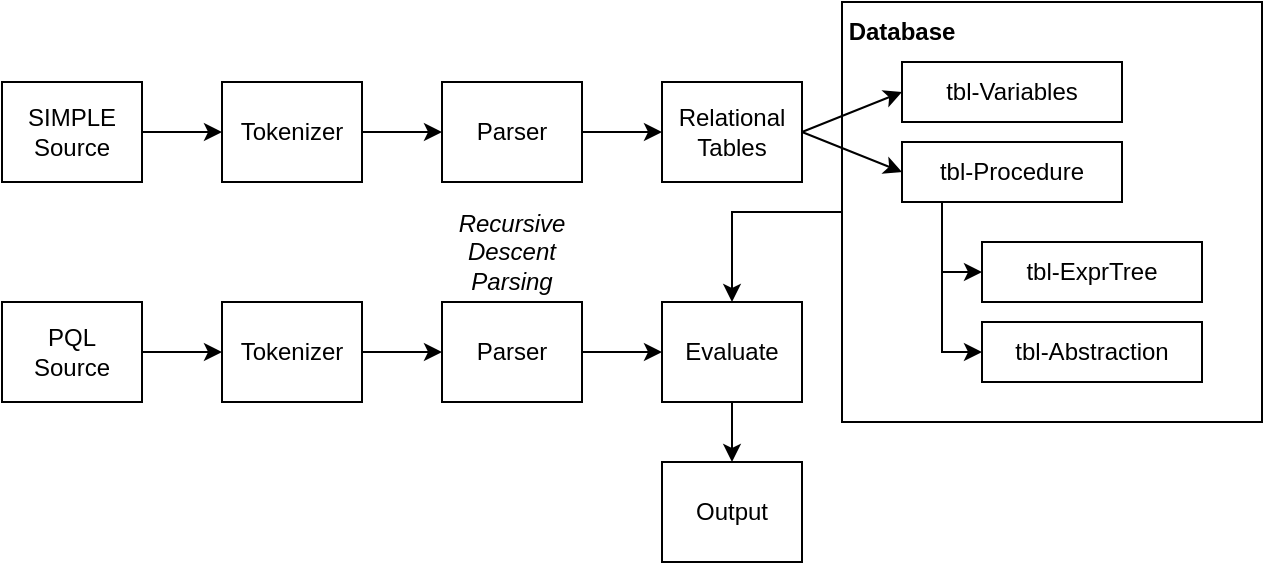 <mxfile version="15.8.6" type="device" pages="2"><diagram id="tW-zOXYRvXnUmNkwV2mj" name="TopDesign"><mxGraphModel dx="1422" dy="791" grid="1" gridSize="10" guides="1" tooltips="1" connect="1" arrows="1" fold="1" page="1" pageScale="1" pageWidth="1169" pageHeight="827" math="0" shadow="0"><root><mxCell id="0"/><mxCell id="1" parent="0"/><mxCell id="CK5WAitXPr3OhxXIjbmQ-1" value="&lt;div&gt;SIMPLE&lt;/div&gt;&lt;div&gt;Source&lt;br&gt;&lt;/div&gt;" style="rounded=0;whiteSpace=wrap;html=1;" parent="1" vertex="1"><mxGeometry x="70" y="120" width="70" height="50" as="geometry"/></mxCell><mxCell id="CK5WAitXPr3OhxXIjbmQ-2" value="Tokenizer" style="rounded=0;whiteSpace=wrap;html=1;" parent="1" vertex="1"><mxGeometry x="180" y="120" width="70" height="50" as="geometry"/></mxCell><mxCell id="CK5WAitXPr3OhxXIjbmQ-3" value="Parser" style="rounded=0;whiteSpace=wrap;html=1;" parent="1" vertex="1"><mxGeometry x="290" y="120" width="70" height="50" as="geometry"/></mxCell><mxCell id="CK5WAitXPr3OhxXIjbmQ-4" value="&lt;div&gt;Relational&lt;/div&gt;&lt;div&gt;Tables&lt;br&gt;&lt;/div&gt;" style="rounded=0;whiteSpace=wrap;html=1;" parent="1" vertex="1"><mxGeometry x="400" y="120" width="70" height="50" as="geometry"/></mxCell><mxCell id="CK5WAitXPr3OhxXIjbmQ-5" value="tbl-Procedure" style="rounded=0;whiteSpace=wrap;html=1;" parent="1" vertex="1"><mxGeometry x="520" y="150" width="110" height="30" as="geometry"/></mxCell><mxCell id="CK5WAitXPr3OhxXIjbmQ-6" value="tbl-Variables" style="rounded=0;whiteSpace=wrap;html=1;" parent="1" vertex="1"><mxGeometry x="520" y="110" width="110" height="30" as="geometry"/></mxCell><mxCell id="CK5WAitXPr3OhxXIjbmQ-7" value="tbl-ExprTree" style="rounded=0;whiteSpace=wrap;html=1;" parent="1" vertex="1"><mxGeometry x="560" y="200" width="110" height="30" as="geometry"/></mxCell><mxCell id="CK5WAitXPr3OhxXIjbmQ-8" value="tbl-Abstraction" style="rounded=0;whiteSpace=wrap;html=1;" parent="1" vertex="1"><mxGeometry x="560" y="240" width="110" height="30" as="geometry"/></mxCell><mxCell id="CK5WAitXPr3OhxXIjbmQ-9" value="" style="endArrow=classic;html=1;rounded=0;exitX=1;exitY=0.5;exitDx=0;exitDy=0;entryX=0;entryY=0.5;entryDx=0;entryDy=0;" parent="1" source="CK5WAitXPr3OhxXIjbmQ-1" target="CK5WAitXPr3OhxXIjbmQ-2" edge="1"><mxGeometry width="50" height="50" relative="1" as="geometry"><mxPoint x="510" y="340" as="sourcePoint"/><mxPoint x="560" y="290" as="targetPoint"/></mxGeometry></mxCell><mxCell id="CK5WAitXPr3OhxXIjbmQ-10" value="" style="endArrow=classic;html=1;rounded=0;exitX=1;exitY=0.5;exitDx=0;exitDy=0;entryX=0;entryY=0.5;entryDx=0;entryDy=0;" parent="1" source="CK5WAitXPr3OhxXIjbmQ-2" target="CK5WAitXPr3OhxXIjbmQ-3" edge="1"><mxGeometry width="50" height="50" relative="1" as="geometry"><mxPoint x="310" y="270" as="sourcePoint"/><mxPoint x="350" y="270" as="targetPoint"/></mxGeometry></mxCell><mxCell id="CK5WAitXPr3OhxXIjbmQ-11" value="" style="endArrow=classic;html=1;rounded=0;exitX=1;exitY=0.5;exitDx=0;exitDy=0;entryX=0;entryY=0.5;entryDx=0;entryDy=0;" parent="1" source="CK5WAitXPr3OhxXIjbmQ-3" target="CK5WAitXPr3OhxXIjbmQ-4" edge="1"><mxGeometry width="50" height="50" relative="1" as="geometry"><mxPoint x="320" y="280" as="sourcePoint"/><mxPoint x="360" y="280" as="targetPoint"/></mxGeometry></mxCell><mxCell id="CK5WAitXPr3OhxXIjbmQ-12" value="" style="endArrow=classic;html=1;rounded=0;exitX=1;exitY=0.5;exitDx=0;exitDy=0;entryX=0;entryY=0.5;entryDx=0;entryDy=0;" parent="1" source="CK5WAitXPr3OhxXIjbmQ-4" target="CK5WAitXPr3OhxXIjbmQ-6" edge="1"><mxGeometry width="50" height="50" relative="1" as="geometry"><mxPoint x="330" y="290" as="sourcePoint"/><mxPoint x="370" y="290" as="targetPoint"/></mxGeometry></mxCell><mxCell id="CK5WAitXPr3OhxXIjbmQ-13" value="" style="endArrow=classic;html=1;rounded=0;exitX=1;exitY=0.5;exitDx=0;exitDy=0;entryX=0;entryY=0.5;entryDx=0;entryDy=0;" parent="1" source="CK5WAitXPr3OhxXIjbmQ-4" target="CK5WAitXPr3OhxXIjbmQ-5" edge="1"><mxGeometry width="50" height="50" relative="1" as="geometry"><mxPoint x="340" y="300" as="sourcePoint"/><mxPoint x="380" y="300" as="targetPoint"/></mxGeometry></mxCell><mxCell id="CK5WAitXPr3OhxXIjbmQ-15" value="" style="edgeStyle=elbowEdgeStyle;elbow=horizontal;endArrow=classic;html=1;rounded=0;exitX=0.25;exitY=1;exitDx=0;exitDy=0;entryX=0;entryY=0.5;entryDx=0;entryDy=0;" parent="1" source="CK5WAitXPr3OhxXIjbmQ-5" target="CK5WAitXPr3OhxXIjbmQ-7" edge="1"><mxGeometry width="50" height="50" relative="1" as="geometry"><mxPoint x="340" y="340" as="sourcePoint"/><mxPoint x="390" y="290" as="targetPoint"/><Array as="points"><mxPoint x="540" y="200"/></Array></mxGeometry></mxCell><mxCell id="CK5WAitXPr3OhxXIjbmQ-18" value="" style="edgeStyle=elbowEdgeStyle;elbow=horizontal;endArrow=classic;html=1;rounded=0;exitX=0.25;exitY=1;exitDx=0;exitDy=0;entryX=0;entryY=0.5;entryDx=0;entryDy=0;" parent="1" source="CK5WAitXPr3OhxXIjbmQ-5" target="CK5WAitXPr3OhxXIjbmQ-8" edge="1"><mxGeometry width="50" height="50" relative="1" as="geometry"><mxPoint x="340" y="340" as="sourcePoint"/><mxPoint x="390" y="290" as="targetPoint"/><Array as="points"><mxPoint x="540" y="220"/></Array></mxGeometry></mxCell><mxCell id="CK5WAitXPr3OhxXIjbmQ-19" value="&lt;div&gt;PQL&lt;/div&gt;&lt;div&gt;Source&lt;br&gt;&lt;/div&gt;" style="rounded=0;whiteSpace=wrap;html=1;" parent="1" vertex="1"><mxGeometry x="70" y="230" width="70" height="50" as="geometry"/></mxCell><mxCell id="CK5WAitXPr3OhxXIjbmQ-20" value="Tokenizer" style="rounded=0;whiteSpace=wrap;html=1;" parent="1" vertex="1"><mxGeometry x="180" y="230" width="70" height="50" as="geometry"/></mxCell><mxCell id="CK5WAitXPr3OhxXIjbmQ-21" value="Parser" style="rounded=0;whiteSpace=wrap;html=1;" parent="1" vertex="1"><mxGeometry x="290" y="230" width="70" height="50" as="geometry"/></mxCell><mxCell id="CK5WAitXPr3OhxXIjbmQ-22" value="" style="endArrow=classic;html=1;rounded=0;exitX=1;exitY=0.5;exitDx=0;exitDy=0;entryX=0;entryY=0.5;entryDx=0;entryDy=0;" parent="1" source="CK5WAitXPr3OhxXIjbmQ-19" target="CK5WAitXPr3OhxXIjbmQ-20" edge="1"><mxGeometry width="50" height="50" relative="1" as="geometry"><mxPoint x="510" y="450" as="sourcePoint"/><mxPoint x="560" y="400" as="targetPoint"/></mxGeometry></mxCell><mxCell id="CK5WAitXPr3OhxXIjbmQ-23" value="" style="endArrow=classic;html=1;rounded=0;exitX=1;exitY=0.5;exitDx=0;exitDy=0;entryX=0;entryY=0.5;entryDx=0;entryDy=0;" parent="1" source="CK5WAitXPr3OhxXIjbmQ-20" target="CK5WAitXPr3OhxXIjbmQ-21" edge="1"><mxGeometry width="50" height="50" relative="1" as="geometry"><mxPoint x="310" y="380" as="sourcePoint"/><mxPoint x="350" y="380" as="targetPoint"/></mxGeometry></mxCell><mxCell id="CK5WAitXPr3OhxXIjbmQ-24" value="" style="endArrow=classic;html=1;rounded=0;exitX=1;exitY=0.5;exitDx=0;exitDy=0;entryX=0;entryY=0.5;entryDx=0;entryDy=0;" parent="1" source="CK5WAitXPr3OhxXIjbmQ-21" edge="1"><mxGeometry width="50" height="50" relative="1" as="geometry"><mxPoint x="320" y="390" as="sourcePoint"/><mxPoint x="400" y="255" as="targetPoint"/></mxGeometry></mxCell><mxCell id="CK5WAitXPr3OhxXIjbmQ-32" value="" style="edgeStyle=orthogonalEdgeStyle;rounded=0;orthogonalLoop=1;jettySize=auto;html=1;" parent="1" source="CK5WAitXPr3OhxXIjbmQ-25" target="CK5WAitXPr3OhxXIjbmQ-31" edge="1"><mxGeometry relative="1" as="geometry"/></mxCell><mxCell id="CK5WAitXPr3OhxXIjbmQ-25" value="Evaluate" style="rounded=0;whiteSpace=wrap;html=1;" parent="1" vertex="1"><mxGeometry x="400" y="230" width="70" height="50" as="geometry"/></mxCell><mxCell id="CK5WAitXPr3OhxXIjbmQ-30" value="" style="edgeStyle=orthogonalEdgeStyle;rounded=0;orthogonalLoop=1;jettySize=auto;html=1;entryX=0.5;entryY=0;entryDx=0;entryDy=0;" parent="1" source="CK5WAitXPr3OhxXIjbmQ-26" target="CK5WAitXPr3OhxXIjbmQ-25" edge="1"><mxGeometry relative="1" as="geometry"><mxPoint x="420" y="260" as="targetPoint"/></mxGeometry></mxCell><mxCell id="CK5WAitXPr3OhxXIjbmQ-26" value="" style="whiteSpace=wrap;html=1;aspect=fixed;fillColor=none;" parent="1" vertex="1"><mxGeometry x="490" y="80" width="210" height="210" as="geometry"/></mxCell><mxCell id="CK5WAitXPr3OhxXIjbmQ-29" value="&lt;b&gt;Database&lt;/b&gt;" style="text;html=1;strokeColor=none;fillColor=none;align=center;verticalAlign=middle;whiteSpace=wrap;rounded=0;" parent="1" vertex="1"><mxGeometry x="490" y="80" width="60" height="30" as="geometry"/></mxCell><mxCell id="CK5WAitXPr3OhxXIjbmQ-31" value="Output" style="rounded=0;whiteSpace=wrap;html=1;" parent="1" vertex="1"><mxGeometry x="400" y="310" width="70" height="50" as="geometry"/></mxCell><mxCell id="CK5WAitXPr3OhxXIjbmQ-33" value="&lt;div&gt;Recursive&lt;/div&gt;&lt;div&gt;Descent&lt;/div&gt;&lt;div&gt;Parsing&lt;br&gt;&lt;/div&gt;" style="text;html=1;strokeColor=none;fillColor=none;align=center;verticalAlign=middle;whiteSpace=wrap;rounded=0;fontStyle=2" parent="1" vertex="1"><mxGeometry x="295" y="190" width="60" height="30" as="geometry"/></mxCell></root></mxGraphModel></diagram><diagram id="Dv5ufMltJwjDzr5Cj1Qd" name="Parsing"><mxGraphModel dx="800" dy="608" grid="1" gridSize="10" guides="1" tooltips="1" connect="1" arrows="1" fold="1" page="1" pageScale="1" pageWidth="1169" pageHeight="827" math="0" shadow="0"><root><mxCell id="xmY6_0Rzzx6PVl5tX0tT-0"/><mxCell id="xmY6_0Rzzx6PVl5tX0tT-1" parent="xmY6_0Rzzx6PVl5tX0tT-0"/><mxCell id="xmY6_0Rzzx6PVl5tX0tT-97" value="" style="rounded=0;whiteSpace=wrap;html=1;fontSize=13;strokeColor=default;strokeWidth=1;fillColor=none;" vertex="1" parent="xmY6_0Rzzx6PVl5tX0tT-1"><mxGeometry x="460" y="190" width="510" height="290" as="geometry"/></mxCell><mxCell id="xmY6_0Rzzx6PVl5tX0tT-26" value="TOKENIZE" style="edgeStyle=orthogonalEdgeStyle;rounded=0;orthogonalLoop=1;jettySize=auto;html=1;exitX=1;exitY=0.5;exitDx=0;exitDy=0;entryX=0;entryY=0.25;entryDx=0;entryDy=0;fontSize=21;" edge="1" parent="xmY6_0Rzzx6PVl5tX0tT-1" source="xmY6_0Rzzx6PVl5tX0tT-2" target="xmY6_0Rzzx6PVl5tX0tT-10"><mxGeometry relative="1" as="geometry"/></mxCell><mxCell id="xmY6_0Rzzx6PVl5tX0tT-3" value="procedure" style="rounded=0;whiteSpace=wrap;html=1;fontStyle=1;fillColor=none;" vertex="1" parent="xmY6_0Rzzx6PVl5tX0tT-1"><mxGeometry x="234" y="254" width="80" height="30" as="geometry"/></mxCell><mxCell id="xmY6_0Rzzx6PVl5tX0tT-4" value="num1" style="rounded=0;whiteSpace=wrap;html=1;fontStyle=0;fillColor=none;" vertex="1" parent="xmY6_0Rzzx6PVl5tX0tT-1"><mxGeometry x="334" y="284" width="80" height="30" as="geometry"/></mxCell><mxCell id="xmY6_0Rzzx6PVl5tX0tT-5" value="read" style="rounded=0;whiteSpace=wrap;html=1;fontStyle=1;fillColor=none;" vertex="1" parent="xmY6_0Rzzx6PVl5tX0tT-1"><mxGeometry x="264" y="284" width="70" height="30" as="geometry"/></mxCell><mxCell id="xmY6_0Rzzx6PVl5tX0tT-6" value="echo" style="rounded=0;whiteSpace=wrap;html=1;fontStyle=0;fillColor=none;" vertex="1" parent="xmY6_0Rzzx6PVl5tX0tT-1"><mxGeometry x="314" y="254" width="80" height="30" as="geometry"/></mxCell><mxCell id="xmY6_0Rzzx6PVl5tX0tT-40" value="" style="edgeStyle=orthogonalEdgeStyle;rounded=0;orthogonalLoop=1;jettySize=auto;html=1;fontSize=16;exitX=0.25;exitY=1;exitDx=0;exitDy=0;entryX=0;entryY=0.5;entryDx=0;entryDy=0;" edge="1" parent="xmY6_0Rzzx6PVl5tX0tT-1" source="xmY6_0Rzzx6PVl5tX0tT-34" target="xmY6_0Rzzx6PVl5tX0tT-27"><mxGeometry relative="1" as="geometry"/></mxCell><mxCell id="xmY6_0Rzzx6PVl5tX0tT-65" value="" style="edgeStyle=orthogonalEdgeStyle;rounded=0;orthogonalLoop=1;jettySize=auto;html=1;fontSize=13;entryX=0;entryY=1;entryDx=0;entryDy=0;strokeColor=#0000FF;jumpSize=9;" edge="1" parent="xmY6_0Rzzx6PVl5tX0tT-1" source="xmY6_0Rzzx6PVl5tX0tT-7" target="xmY6_0Rzzx6PVl5tX0tT-27"><mxGeometry relative="1" as="geometry"><Array as="points"><mxPoint x="485" y="269"/><mxPoint x="485" y="280"/></Array></mxGeometry></mxCell><mxCell id="xmY6_0Rzzx6PVl5tX0tT-7" value="{" style="rounded=0;whiteSpace=wrap;html=1;fontStyle=0;fillColor=none;strokeColor=#000000;" vertex="1" parent="xmY6_0Rzzx6PVl5tX0tT-1"><mxGeometry x="394" y="254" width="50" height="30" as="geometry"/></mxCell><mxCell id="xmY6_0Rzzx6PVl5tX0tT-9" value="num1" style="rounded=0;whiteSpace=wrap;html=1;fontStyle=0;fillColor=none;" vertex="1" parent="xmY6_0Rzzx6PVl5tX0tT-1"><mxGeometry x="354" y="314" width="80" height="30" as="geometry"/></mxCell><mxCell id="xmY6_0Rzzx6PVl5tX0tT-10" value="index" style="rounded=0;whiteSpace=wrap;html=1;fontStyle=0;fillColor=none;" vertex="1" parent="xmY6_0Rzzx6PVl5tX0tT-1"><mxGeometry x="264" y="314" width="70" height="30" as="geometry"/></mxCell><mxCell id="xmY6_0Rzzx6PVl5tX0tT-11" value="=" style="rounded=0;whiteSpace=wrap;html=1;fontStyle=0;fillColor=none;" vertex="1" parent="xmY6_0Rzzx6PVl5tX0tT-1"><mxGeometry x="334" y="314" width="20" height="30" as="geometry"/></mxCell><mxCell id="xmY6_0Rzzx6PVl5tX0tT-12" value="num1" style="rounded=0;whiteSpace=wrap;html=1;fontStyle=0;fillColor=none;" vertex="1" parent="xmY6_0Rzzx6PVl5tX0tT-1"><mxGeometry x="334" y="344" width="80" height="30" as="geometry"/></mxCell><mxCell id="xmY6_0Rzzx6PVl5tX0tT-13" value="print" style="rounded=0;whiteSpace=wrap;html=1;fontStyle=1;fillColor=none;" vertex="1" parent="xmY6_0Rzzx6PVl5tX0tT-1"><mxGeometry x="264" y="344" width="70" height="30" as="geometry"/></mxCell><mxCell id="xmY6_0Rzzx6PVl5tX0tT-66" value="" style="edgeStyle=orthogonalEdgeStyle;rounded=0;jumpSize=9;orthogonalLoop=1;jettySize=auto;html=1;fontSize=13;strokeColor=#0000FF;" edge="1" parent="xmY6_0Rzzx6PVl5tX0tT-1" source="xmY6_0Rzzx6PVl5tX0tT-16" target="xmY6_0Rzzx6PVl5tX0tT-44"><mxGeometry relative="1" as="geometry"/></mxCell><mxCell id="xmY6_0Rzzx6PVl5tX0tT-16" value=";" style="rounded=0;whiteSpace=wrap;html=1;fontStyle=0;fillColor=none;fontSize=21;" vertex="1" parent="xmY6_0Rzzx6PVl5tX0tT-1"><mxGeometry x="414" y="284" width="20" height="30" as="geometry"/></mxCell><mxCell id="xmY6_0Rzzx6PVl5tX0tT-67" value="" style="edgeStyle=orthogonalEdgeStyle;rounded=0;jumpSize=9;orthogonalLoop=1;jettySize=auto;html=1;fontSize=13;strokeColor=#0000FF;entryX=0;entryY=0.5;entryDx=0;entryDy=0;" edge="1" parent="xmY6_0Rzzx6PVl5tX0tT-1" source="xmY6_0Rzzx6PVl5tX0tT-18" target="xmY6_0Rzzx6PVl5tX0tT-52"><mxGeometry relative="1" as="geometry"><Array as="points"><mxPoint x="480" y="329"/><mxPoint x="480" y="375"/></Array></mxGeometry></mxCell><mxCell id="xmY6_0Rzzx6PVl5tX0tT-18" value=";" style="rounded=0;whiteSpace=wrap;html=1;fontStyle=0;fillColor=none;fontSize=21;" vertex="1" parent="xmY6_0Rzzx6PVl5tX0tT-1"><mxGeometry x="434" y="314" width="20" height="30" as="geometry"/></mxCell><mxCell id="xmY6_0Rzzx6PVl5tX0tT-19" value=";" style="rounded=0;whiteSpace=wrap;html=1;fontStyle=0;fillColor=none;fontSize=21;" vertex="1" parent="xmY6_0Rzzx6PVl5tX0tT-1"><mxGeometry x="414" y="344" width="20" height="30" as="geometry"/></mxCell><mxCell id="xmY6_0Rzzx6PVl5tX0tT-20" value="index" style="rounded=0;whiteSpace=wrap;html=1;fontStyle=0;fillColor=none;" vertex="1" parent="xmY6_0Rzzx6PVl5tX0tT-1"><mxGeometry x="334" y="374" width="80" height="30" as="geometry"/></mxCell><mxCell id="xmY6_0Rzzx6PVl5tX0tT-21" value="print" style="rounded=0;whiteSpace=wrap;html=1;fontStyle=1;fillColor=none;" vertex="1" parent="xmY6_0Rzzx6PVl5tX0tT-1"><mxGeometry x="264" y="374" width="70" height="30" as="geometry"/></mxCell><mxCell id="xmY6_0Rzzx6PVl5tX0tT-22" value=";" style="rounded=0;whiteSpace=wrap;html=1;fontStyle=0;fillColor=none;fontSize=21;" vertex="1" parent="xmY6_0Rzzx6PVl5tX0tT-1"><mxGeometry x="414" y="374" width="20" height="30" as="geometry"/></mxCell><mxCell id="xmY6_0Rzzx6PVl5tX0tT-23" value="}" style="rounded=0;whiteSpace=wrap;html=1;fontStyle=0;fillColor=none;strokeColor=#000000;" vertex="1" parent="xmY6_0Rzzx6PVl5tX0tT-1"><mxGeometry x="234" y="404" width="50" height="30" as="geometry"/></mxCell><mxCell id="xmY6_0Rzzx6PVl5tX0tT-27" value="&lt;div style=&quot;font-size: 16px;&quot;&gt;procedure&lt;/div&gt;" style="rounded=1;whiteSpace=wrap;html=1;fontSize=16;strokeColor=#d6b656;fillColor=#fff2cc;" vertex="1" parent="xmY6_0Rzzx6PVl5tX0tT-1"><mxGeometry x="526" y="250" width="94" height="30" as="geometry"/></mxCell><mxCell id="xmY6_0Rzzx6PVl5tX0tT-32" value="" style="group" vertex="1" connectable="0" parent="xmY6_0Rzzx6PVl5tX0tT-1"><mxGeometry x="15" y="227" width="111" height="157" as="geometry"/></mxCell><mxCell id="xmY6_0Rzzx6PVl5tX0tT-2" value="procedure echo {&#xA;    read num1;&#xA;    index = num1;&#xA;    &#xA;    print num1;&#xA;    print index;&#xA;}" style="text;html=1;strokeColor=default;fillColor=none;align=center;verticalAlign=middle;whiteSpace=wrap;rounded=0;" vertex="1" parent="xmY6_0Rzzx6PVl5tX0tT-32"><mxGeometry y="27" width="110" height="130" as="geometry"/></mxCell><mxCell id="xmY6_0Rzzx6PVl5tX0tT-31" value="Source" style="text;html=1;strokeColor=none;fillColor=none;align=center;verticalAlign=middle;whiteSpace=wrap;rounded=0;fontSize=21;" vertex="1" parent="xmY6_0Rzzx6PVl5tX0tT-32"><mxGeometry x="1" width="110" height="30" as="geometry"/></mxCell><mxCell id="xmY6_0Rzzx6PVl5tX0tT-34" value="Program" style="rounded=1;whiteSpace=wrap;html=1;fontSize=16;strokeColor=default;fillColor=none;" vertex="1" parent="xmY6_0Rzzx6PVl5tX0tT-1"><mxGeometry x="470" y="210" width="94" height="26" as="geometry"/></mxCell><mxCell id="xmY6_0Rzzx6PVl5tX0tT-35" value="stmtList" style="rounded=0;whiteSpace=wrap;html=1;fontStyle=0;fillColor=none;fontSize=16;" vertex="1" parent="xmY6_0Rzzx6PVl5tX0tT-1"><mxGeometry x="740" y="250" width="80" height="30" as="geometry"/></mxCell><mxCell id="xmY6_0Rzzx6PVl5tX0tT-37" value="}" style="rounded=0;whiteSpace=wrap;html=1;fontStyle=0;fillColor=#f8cecc;fontSize=16;strokeColor=#b85450;" vertex="1" parent="xmY6_0Rzzx6PVl5tX0tT-1"><mxGeometry x="820" y="250" width="20" height="30" as="geometry"/></mxCell><mxCell id="xmY6_0Rzzx6PVl5tX0tT-38" value="{" style="rounded=0;whiteSpace=wrap;html=1;fontStyle=0;fillColor=none;fontSize=16;" vertex="1" parent="xmY6_0Rzzx6PVl5tX0tT-1"><mxGeometry x="720" y="250" width="20" height="30" as="geometry"/></mxCell><mxCell id="xmY6_0Rzzx6PVl5tX0tT-42" value="Lookahead" style="text;html=1;strokeColor=none;fillColor=none;align=center;verticalAlign=middle;whiteSpace=wrap;rounded=0;fontSize=15;fontStyle=2" vertex="1" parent="xmY6_0Rzzx6PVl5tX0tT-1"><mxGeometry x="593" y="224" width="60" height="30" as="geometry"/></mxCell><mxCell id="xmY6_0Rzzx6PVl5tX0tT-50" value="" style="edgeStyle=orthogonalEdgeStyle;rounded=0;orthogonalLoop=1;jettySize=auto;html=1;fontSize=13;entryX=0.25;entryY=0;entryDx=0;entryDy=0;exitX=0.425;exitY=1.067;exitDx=0;exitDy=0;exitPerimeter=0;" edge="1" parent="xmY6_0Rzzx6PVl5tX0tT-1" source="xmY6_0Rzzx6PVl5tX0tT-35" target="xmY6_0Rzzx6PVl5tX0tT-44"><mxGeometry relative="1" as="geometry"><Array as="points"><mxPoint x="774" y="290"/><mxPoint x="570" y="290"/></Array></mxGeometry></mxCell><mxCell id="xmY6_0Rzzx6PVl5tX0tT-68" value="" style="edgeStyle=orthogonalEdgeStyle;rounded=0;jumpSize=9;orthogonalLoop=1;jettySize=auto;html=1;fontSize=13;strokeColor=#000000;entryX=0.25;entryY=0;entryDx=0;entryDy=0;exitX=0.25;exitY=1;exitDx=0;exitDy=0;" edge="1" parent="xmY6_0Rzzx6PVl5tX0tT-1" source="xmY6_0Rzzx6PVl5tX0tT-44" target="xmY6_0Rzzx6PVl5tX0tT-52"><mxGeometry relative="1" as="geometry"/></mxCell><mxCell id="xmY6_0Rzzx6PVl5tX0tT-44" value="read" style="rounded=1;whiteSpace=wrap;html=1;fontSize=16;strokeColor=#d6b656;fillColor=#fff2cc;strokeWidth=1;" vertex="1" parent="xmY6_0Rzzx6PVl5tX0tT-1"><mxGeometry x="546" y="310" width="94" height="30" as="geometry"/></mxCell><mxCell id="xmY6_0Rzzx6PVl5tX0tT-45" value="varname" style="rounded=0;whiteSpace=wrap;html=1;fontStyle=0;fillColor=none;fontSize=16;" vertex="1" parent="xmY6_0Rzzx6PVl5tX0tT-1"><mxGeometry x="640" y="310" width="80" height="30" as="geometry"/></mxCell><mxCell id="xmY6_0Rzzx6PVl5tX0tT-46" value=";" style="rounded=0;whiteSpace=wrap;html=1;fontStyle=1;fillColor=#f8cecc;fontSize=16;strokeColor=#b85450;" vertex="1" parent="xmY6_0Rzzx6PVl5tX0tT-1"><mxGeometry x="720" y="310" width="20" height="30" as="geometry"/></mxCell><mxCell id="xmY6_0Rzzx6PVl5tX0tT-29" value="&lt;span&gt;&lt;b&gt;program&lt;/b&gt;: procedure+&lt;/span&gt;&lt;span&gt;&lt;br&gt;&lt;b&gt;procedure&lt;/b&gt;: ‘procedure’ proc_name ‘{‘ stmtLst ‘}’&lt;/span&gt;&lt;span&gt;&lt;/span&gt;&lt;span&gt;&lt;br&gt;&lt;b&gt;&lt;br&gt;stmtLst&lt;/b&gt;: stmt+&lt;/span&gt;&lt;span&gt;&lt;br&gt;&lt;b&gt;stmt&lt;/b&gt;: read | print | assign | while | if | call&lt;/span&gt;&lt;span&gt;&lt;/span&gt;&lt;p&gt;&lt;span&gt;&lt;b&gt;read&lt;/b&gt;: ‘read’ var_name’;’&lt;br&gt;&lt;/span&gt;&lt;span&gt;&lt;b&gt;assign&lt;/b&gt;: var_name ‘=’ expr ‘;’&lt;/span&gt;&lt;br&gt;&lt;span&gt;&lt;b&gt;expr&lt;/b&gt;: expr ‘+’ term | expr ‘-’ term | term&lt;br&gt;&lt;b&gt;term&lt;/b&gt;: term ‘*’ factor | term ‘/’ factor | term ‘%’ factor | factor&lt;br&gt;&lt;b&gt;factor&lt;/b&gt;: var_name | const_value | ‘(’ expr ‘)’&lt;/span&gt;&lt;/p&gt;&lt;p&gt;&lt;span&gt;&lt;/span&gt;&lt;/p&gt;" style="text;html=1;strokeColor=default;fillColor=none;align=left;verticalAlign=top;whiteSpace=wrap;rounded=0;labelPosition=center;verticalLabelPosition=middle;" vertex="1" parent="xmY6_0Rzzx6PVl5tX0tT-1"><mxGeometry x="101.12" y="43.57" width="325.88" height="166.43" as="geometry"/></mxCell><mxCell id="xmY6_0Rzzx6PVl5tX0tT-30" value="Grammar Rules" style="text;html=1;strokeColor=none;fillColor=none;align=center;verticalAlign=middle;whiteSpace=wrap;rounded=0;fontSize=21;" vertex="1" parent="xmY6_0Rzzx6PVl5tX0tT-1"><mxGeometry x="101.12" y="20" width="325.88" height="22.581" as="geometry"/></mxCell><mxCell id="xmY6_0Rzzx6PVl5tX0tT-49" value="proc_name&lt;br style=&quot;font-size: 13px;&quot;&gt;echo" style="rounded=0;whiteSpace=wrap;html=1;fontStyle=0;fillColor=none;fontSize=13;" vertex="1" parent="xmY6_0Rzzx6PVl5tX0tT-1"><mxGeometry x="620" y="250" width="100" height="30" as="geometry"/></mxCell><mxCell id="xmY6_0Rzzx6PVl5tX0tT-51" value="assign =" style="rounded=1;whiteSpace=wrap;html=1;fontSize=16;strokeColor=#d6b656;fillColor=#fff2cc;" vertex="1" parent="xmY6_0Rzzx6PVl5tX0tT-1"><mxGeometry x="633" y="360" width="94" height="30" as="geometry"/></mxCell><mxCell id="xmY6_0Rzzx6PVl5tX0tT-52" value="varname" style="rounded=0;whiteSpace=wrap;html=1;fontStyle=0;fillColor=none;fontSize=16;" vertex="1" parent="xmY6_0Rzzx6PVl5tX0tT-1"><mxGeometry x="553" y="360" width="80" height="30" as="geometry"/></mxCell><mxCell id="xmY6_0Rzzx6PVl5tX0tT-53" value=";" style="rounded=0;whiteSpace=wrap;html=1;fontStyle=1;fillColor=#f8cecc;fontSize=16;strokeColor=#b85450;" vertex="1" parent="xmY6_0Rzzx6PVl5tX0tT-1"><mxGeometry x="777" y="360" width="20" height="30" as="geometry"/></mxCell><mxCell id="xmY6_0Rzzx6PVl5tX0tT-61" value="" style="edgeStyle=orthogonalEdgeStyle;rounded=0;orthogonalLoop=1;jettySize=auto;html=1;fontSize=13;entryX=0.5;entryY=0;entryDx=0;entryDy=0;" edge="1" parent="xmY6_0Rzzx6PVl5tX0tT-1" source="xmY6_0Rzzx6PVl5tX0tT-54" target="xmY6_0Rzzx6PVl5tX0tT-56"><mxGeometry relative="1" as="geometry"><Array as="points"><mxPoint x="752" y="410"/><mxPoint x="591" y="410"/></Array></mxGeometry></mxCell><mxCell id="xmY6_0Rzzx6PVl5tX0tT-54" value="expr" style="rounded=0;whiteSpace=wrap;html=1;fontStyle=0;fillColor=none;fontSize=16;" vertex="1" parent="xmY6_0Rzzx6PVl5tX0tT-1"><mxGeometry x="727" y="360" width="50" height="30" as="geometry"/></mxCell><mxCell id="xmY6_0Rzzx6PVl5tX0tT-62" value="" style="edgeStyle=orthogonalEdgeStyle;rounded=0;orthogonalLoop=1;jettySize=auto;html=1;fontSize=13;" edge="1" parent="xmY6_0Rzzx6PVl5tX0tT-1" source="xmY6_0Rzzx6PVl5tX0tT-56" target="xmY6_0Rzzx6PVl5tX0tT-58"><mxGeometry relative="1" as="geometry"/></mxCell><mxCell id="xmY6_0Rzzx6PVl5tX0tT-56" value="expr" style="rounded=1;whiteSpace=wrap;html=1;fontSize=16;strokeColor=#d6b656;fillColor=#fff2cc;" vertex="1" parent="xmY6_0Rzzx6PVl5tX0tT-1"><mxGeometry x="561" y="430" width="59" height="30" as="geometry"/></mxCell><mxCell id="xmY6_0Rzzx6PVl5tX0tT-57" value="var_name" style="rounded=0;whiteSpace=wrap;html=1;fontStyle=0;fillColor=none;fontSize=16;" vertex="1" parent="xmY6_0Rzzx6PVl5tX0tT-1"><mxGeometry x="870" y="430" width="90" height="30" as="geometry"/></mxCell><mxCell id="xmY6_0Rzzx6PVl5tX0tT-63" value="" style="edgeStyle=orthogonalEdgeStyle;rounded=0;orthogonalLoop=1;jettySize=auto;html=1;fontSize=13;" edge="1" parent="xmY6_0Rzzx6PVl5tX0tT-1" source="xmY6_0Rzzx6PVl5tX0tT-58" target="xmY6_0Rzzx6PVl5tX0tT-60"><mxGeometry relative="1" as="geometry"/></mxCell><mxCell id="xmY6_0Rzzx6PVl5tX0tT-58" value="term" style="rounded=1;whiteSpace=wrap;html=1;fontSize=16;strokeColor=#d6b656;fillColor=#fff2cc;" vertex="1" parent="xmY6_0Rzzx6PVl5tX0tT-1"><mxGeometry x="668" y="430" width="59" height="30" as="geometry"/></mxCell><mxCell id="xmY6_0Rzzx6PVl5tX0tT-64" value="" style="edgeStyle=orthogonalEdgeStyle;rounded=0;orthogonalLoop=1;jettySize=auto;html=1;fontSize=13;" edge="1" parent="xmY6_0Rzzx6PVl5tX0tT-1" source="xmY6_0Rzzx6PVl5tX0tT-60" target="xmY6_0Rzzx6PVl5tX0tT-57"><mxGeometry relative="1" as="geometry"/></mxCell><mxCell id="xmY6_0Rzzx6PVl5tX0tT-60" value="factor" style="rounded=1;whiteSpace=wrap;html=1;fontSize=16;strokeColor=#d6b656;fillColor=#fff2cc;" vertex="1" parent="xmY6_0Rzzx6PVl5tX0tT-1"><mxGeometry x="770" y="430" width="59" height="30" as="geometry"/></mxCell><mxCell id="xmY6_0Rzzx6PVl5tX0tT-69" value="Terminal" style="text;html=1;strokeColor=none;fillColor=none;align=center;verticalAlign=middle;whiteSpace=wrap;rounded=0;fontSize=15;fontStyle=2" vertex="1" parent="xmY6_0Rzzx6PVl5tX0tT-1"><mxGeometry x="820" y="224" width="60" height="30" as="geometry"/></mxCell><mxCell id="xmY6_0Rzzx6PVl5tX0tT-77" value="Enum-Cat&lt;br&gt;&lt;br&gt;&lt;div&gt;Start&lt;/div&gt;&lt;div&gt;Keyword&lt;/div&gt;&lt;div&gt;Terminal&lt;/div&gt;&lt;div&gt;Operator&lt;/div&gt;&lt;div&gt;var_name&lt;/div&gt;&lt;div&gt;const_value&lt;br&gt;&lt;/div&gt;&lt;div&gt;others&lt;br&gt;proc_name&lt;br&gt;&lt;/div&gt;" style="text;html=1;strokeColor=default;fillColor=none;align=left;verticalAlign=top;whiteSpace=wrap;rounded=0;" vertex="1" parent="xmY6_0Rzzx6PVl5tX0tT-1"><mxGeometry x="10" y="470" width="110" height="160" as="geometry"/></mxCell><mxCell id="xmY6_0Rzzx6PVl5tX0tT-81" value="" style="edgeStyle=orthogonalEdgeStyle;rounded=0;jumpSize=9;orthogonalLoop=1;jettySize=auto;html=1;fontSize=13;strokeColor=#000000;entryX=0.441;entryY=-0.067;entryDx=0;entryDy=0;entryPerimeter=0;" edge="1" parent="xmY6_0Rzzx6PVl5tX0tT-1" target="xmY6_0Rzzx6PVl5tX0tT-79"><mxGeometry relative="1" as="geometry"><mxPoint x="190" y="330" as="sourcePoint"/><mxPoint x="120" y="419" as="targetPoint"/></mxGeometry></mxCell><mxCell id="xmY6_0Rzzx6PVl5tX0tT-94" value="" style="edgeStyle=orthogonalEdgeStyle;rounded=0;jumpSize=9;orthogonalLoop=1;jettySize=auto;html=1;fontSize=13;strokeColor=#000000;entryX=0;entryY=0;entryDx=0;entryDy=0;" edge="1" parent="xmY6_0Rzzx6PVl5tX0tT-1" source="xmY6_0Rzzx6PVl5tX0tT-79" target="xmY6_0Rzzx6PVl5tX0tT-73"><mxGeometry relative="1" as="geometry"><Array as="points"><mxPoint x="213" y="520"/></Array></mxGeometry></mxCell><mxCell id="xmY6_0Rzzx6PVl5tX0tT-79" value="Vector of TokenStruct" style="text;html=1;strokeColor=none;fillColor=none;align=center;verticalAlign=middle;whiteSpace=wrap;rounded=0;fontSize=15;fontStyle=2" vertex="1" parent="xmY6_0Rzzx6PVl5tX0tT-1"><mxGeometry x="120" y="460" width="186" height="30" as="geometry"/></mxCell><mxCell id="xmY6_0Rzzx6PVl5tX0tT-98" value="Parser" style="text;html=1;strokeColor=none;fillColor=none;align=center;verticalAlign=middle;whiteSpace=wrap;rounded=0;fontSize=15;fontStyle=1" vertex="1" parent="xmY6_0Rzzx6PVl5tX0tT-1"><mxGeometry x="470" y="160" width="60" height="30" as="geometry"/></mxCell><mxCell id="xmY6_0Rzzx6PVl5tX0tT-99" value="&lt;div&gt;&lt;b&gt;Parser Pseudo-code&lt;/b&gt; &lt;br&gt;&lt;/div&gt;&lt;div&gt;&lt;br&gt;&lt;/div&gt;&lt;div&gt;&lt;br&gt;&lt;/div&gt;&lt;div&gt;loop over (vector of TokenStructs)&amp;nbsp;&lt;/div&gt;&lt;div&gt;&amp;nbsp;&amp;nbsp; switch(token cat):&lt;/div&gt;&lt;div&gt;&amp;nbsp;&amp;nbsp;&amp;nbsp;&amp;nbsp;&amp;nbsp; procedure:&amp;nbsp;&amp;nbsp; call procedure()&lt;/div&gt;&lt;div&gt;&amp;nbsp;&amp;nbsp;&amp;nbsp;&amp;nbsp;&amp;nbsp;&amp;nbsp;&amp;nbsp;&amp;nbsp; ⋮&lt;/div&gt;&lt;div&gt;&lt;b&gt;&lt;br&gt;&lt;/b&gt;&lt;/div&gt;&lt;div&gt;procedure()&lt;/div&gt;&lt;div&gt;&lt;b&gt;&amp;nbsp;&amp;nbsp;&amp;nbsp;&amp;nbsp; &lt;br&gt;&lt;/b&gt;&lt;/div&gt;&lt;div&gt;&amp;nbsp;&amp;nbsp;&amp;nbsp;&amp;nbsp;&amp;nbsp;&amp;nbsp;&amp;nbsp;&amp;nbsp;&amp;nbsp;&amp;nbsp; &lt;br&gt;&lt;/div&gt;" style="whiteSpace=wrap;html=1;aspect=fixed;fontSize=13;strokeColor=default;strokeWidth=1;fillColor=none;align=left;verticalAlign=top;" vertex="1" parent="xmY6_0Rzzx6PVl5tX0tT-1"><mxGeometry x="414" y="510" width="246" height="246" as="geometry"/></mxCell><mxCell id="xmY6_0Rzzx6PVl5tX0tT-101" value="string" style="rounded=0;whiteSpace=wrap;html=1;fontStyle=1;fillColor=none;container=0;" vertex="1" parent="xmY6_0Rzzx6PVl5tX0tT-1"><mxGeometry x="229" y="757" width="70" height="20" as="geometry"/></mxCell><mxCell id="xmY6_0Rzzx6PVl5tX0tT-102" value="Enum-Cat" style="rounded=0;whiteSpace=wrap;html=1;fontStyle=1;fillColor=none;container=0;" vertex="1" parent="xmY6_0Rzzx6PVl5tX0tT-1"><mxGeometry x="229" y="777" width="70" height="20" as="geometry"/></mxCell><mxCell id="xmY6_0Rzzx6PVl5tX0tT-103" value="read" style="rounded=0;whiteSpace=wrap;html=1;fontStyle=0;fillColor=none;container=0;" vertex="1" parent="xmY6_0Rzzx6PVl5tX0tT-1"><mxGeometry x="299" y="757" width="70" height="20" as="geometry"/></mxCell><mxCell id="xmY6_0Rzzx6PVl5tX0tT-104" value="keyword" style="rounded=0;whiteSpace=wrap;html=1;fontStyle=0;fillColor=none;container=0;" vertex="1" parent="xmY6_0Rzzx6PVl5tX0tT-1"><mxGeometry x="299" y="777" width="70" height="20" as="geometry"/></mxCell><mxCell id="xmY6_0Rzzx6PVl5tX0tT-72" value="string" style="rounded=0;whiteSpace=wrap;html=1;fontStyle=1;fillColor=none;container=0;" vertex="1" parent="xmY6_0Rzzx6PVl5tX0tT-1"><mxGeometry x="229" y="500" width="70" height="20" as="geometry"/></mxCell><mxCell id="xmY6_0Rzzx6PVl5tX0tT-73" value="Enum-Cat" style="rounded=0;whiteSpace=wrap;html=1;fontStyle=1;fillColor=none;container=0;" vertex="1" parent="xmY6_0Rzzx6PVl5tX0tT-1"><mxGeometry x="229" y="520" width="70" height="20" as="geometry"/></mxCell><mxCell id="xmY6_0Rzzx6PVl5tX0tT-75" value="procedure" style="rounded=0;whiteSpace=wrap;html=1;fontStyle=0;fillColor=none;container=0;" vertex="1" parent="xmY6_0Rzzx6PVl5tX0tT-1"><mxGeometry x="299" y="500" width="70" height="20" as="geometry"/></mxCell><mxCell id="xmY6_0Rzzx6PVl5tX0tT-76" value="Keyword" style="rounded=0;whiteSpace=wrap;html=1;fontStyle=0;fillColor=none;container=0;" vertex="1" parent="xmY6_0Rzzx6PVl5tX0tT-1"><mxGeometry x="299" y="520" width="70" height="20" as="geometry"/></mxCell><mxCell id="xmY6_0Rzzx6PVl5tX0tT-106" value="Lookahead" style="rounded=0;whiteSpace=wrap;html=1;fontStyle=1;fillColor=none;container=0;" vertex="1" parent="xmY6_0Rzzx6PVl5tX0tT-1"><mxGeometry x="229" y="540" width="70" height="20" as="geometry"/></mxCell><mxCell id="xmY6_0Rzzx6PVl5tX0tT-107" value="proc_name" style="rounded=0;whiteSpace=wrap;html=1;fontStyle=0;fillColor=none;container=0;" vertex="1" parent="xmY6_0Rzzx6PVl5tX0tT-1"><mxGeometry x="299" y="540" width="70" height="20" as="geometry"/></mxCell><mxCell id="xmY6_0Rzzx6PVl5tX0tT-84" value="string" style="rounded=0;whiteSpace=wrap;html=1;fontStyle=1;fillColor=none;container=0;" vertex="1" parent="xmY6_0Rzzx6PVl5tX0tT-1"><mxGeometry x="229" y="575" width="70" height="20" as="geometry"/></mxCell><mxCell id="xmY6_0Rzzx6PVl5tX0tT-85" value="Enum-Cat" style="rounded=0;whiteSpace=wrap;html=1;fontStyle=1;fillColor=none;container=0;" vertex="1" parent="xmY6_0Rzzx6PVl5tX0tT-1"><mxGeometry x="229" y="595" width="70" height="20" as="geometry"/></mxCell><mxCell id="xmY6_0Rzzx6PVl5tX0tT-86" value="echo" style="rounded=0;whiteSpace=wrap;html=1;fontStyle=0;fillColor=none;container=0;" vertex="1" parent="xmY6_0Rzzx6PVl5tX0tT-1"><mxGeometry x="299" y="575" width="70" height="20" as="geometry"/></mxCell><mxCell id="xmY6_0Rzzx6PVl5tX0tT-87" value="factor" style="rounded=0;whiteSpace=wrap;html=1;fontStyle=0;fillColor=none;container=0;" vertex="1" parent="xmY6_0Rzzx6PVl5tX0tT-1"><mxGeometry x="299" y="595" width="70" height="20" as="geometry"/></mxCell><mxCell id="xmY6_0Rzzx6PVl5tX0tT-108" value="Lookahead" style="rounded=0;whiteSpace=wrap;html=1;fontStyle=1;fillColor=none;container=0;" vertex="1" parent="xmY6_0Rzzx6PVl5tX0tT-1"><mxGeometry x="229" y="615" width="70" height="20" as="geometry"/></mxCell><mxCell id="xmY6_0Rzzx6PVl5tX0tT-109" value="{" style="rounded=0;whiteSpace=wrap;html=1;fontStyle=0;fillColor=none;container=0;" vertex="1" parent="xmY6_0Rzzx6PVl5tX0tT-1"><mxGeometry x="299" y="615" width="70" height="20" as="geometry"/></mxCell><mxCell id="xmY6_0Rzzx6PVl5tX0tT-110" value="Lookahead" style="rounded=0;whiteSpace=wrap;html=1;fontStyle=1;fillColor=none;container=0;" vertex="1" parent="xmY6_0Rzzx6PVl5tX0tT-1"><mxGeometry x="229" y="707" width="70" height="20" as="geometry"/></mxCell><mxCell id="xmY6_0Rzzx6PVl5tX0tT-111" value="keyword" style="rounded=0;whiteSpace=wrap;html=1;fontStyle=0;fillColor=none;container=0;" vertex="1" parent="xmY6_0Rzzx6PVl5tX0tT-1"><mxGeometry x="299" y="707" width="70" height="20" as="geometry"/></mxCell><mxCell id="xmY6_0Rzzx6PVl5tX0tT-89" value="string" style="rounded=0;whiteSpace=wrap;html=1;fontStyle=1;fillColor=none;" vertex="1" parent="xmY6_0Rzzx6PVl5tX0tT-1"><mxGeometry x="229" y="667" width="70" height="20" as="geometry"/></mxCell><mxCell id="xmY6_0Rzzx6PVl5tX0tT-90" value="Enum-Cat" style="rounded=0;whiteSpace=wrap;html=1;fontStyle=1;fillColor=none;" vertex="1" parent="xmY6_0Rzzx6PVl5tX0tT-1"><mxGeometry x="229" y="687" width="70" height="20" as="geometry"/></mxCell><mxCell id="xmY6_0Rzzx6PVl5tX0tT-91" value="{" style="rounded=0;whiteSpace=wrap;html=1;fontStyle=0;fillColor=none;" vertex="1" parent="xmY6_0Rzzx6PVl5tX0tT-1"><mxGeometry x="299" y="667" width="70" height="20" as="geometry"/></mxCell><mxCell id="xmY6_0Rzzx6PVl5tX0tT-92" value="others" style="rounded=0;whiteSpace=wrap;html=1;fontStyle=0;fillColor=none;" vertex="1" parent="xmY6_0Rzzx6PVl5tX0tT-1"><mxGeometry x="299" y="687" width="70" height="20" as="geometry"/></mxCell><mxCell id="xmY6_0Rzzx6PVl5tX0tT-112" value="Lookahead" style="rounded=0;whiteSpace=wrap;html=1;fontStyle=1;fillColor=none;container=0;" vertex="1" parent="xmY6_0Rzzx6PVl5tX0tT-1"><mxGeometry x="229" y="797" width="70" height="20" as="geometry"/></mxCell><mxCell id="xmY6_0Rzzx6PVl5tX0tT-113" value="factor" style="rounded=0;whiteSpace=wrap;html=1;fontStyle=0;fillColor=none;container=0;" vertex="1" parent="xmY6_0Rzzx6PVl5tX0tT-1"><mxGeometry x="299" y="797" width="70" height="20" as="geometry"/></mxCell></root></mxGraphModel></diagram></mxfile>